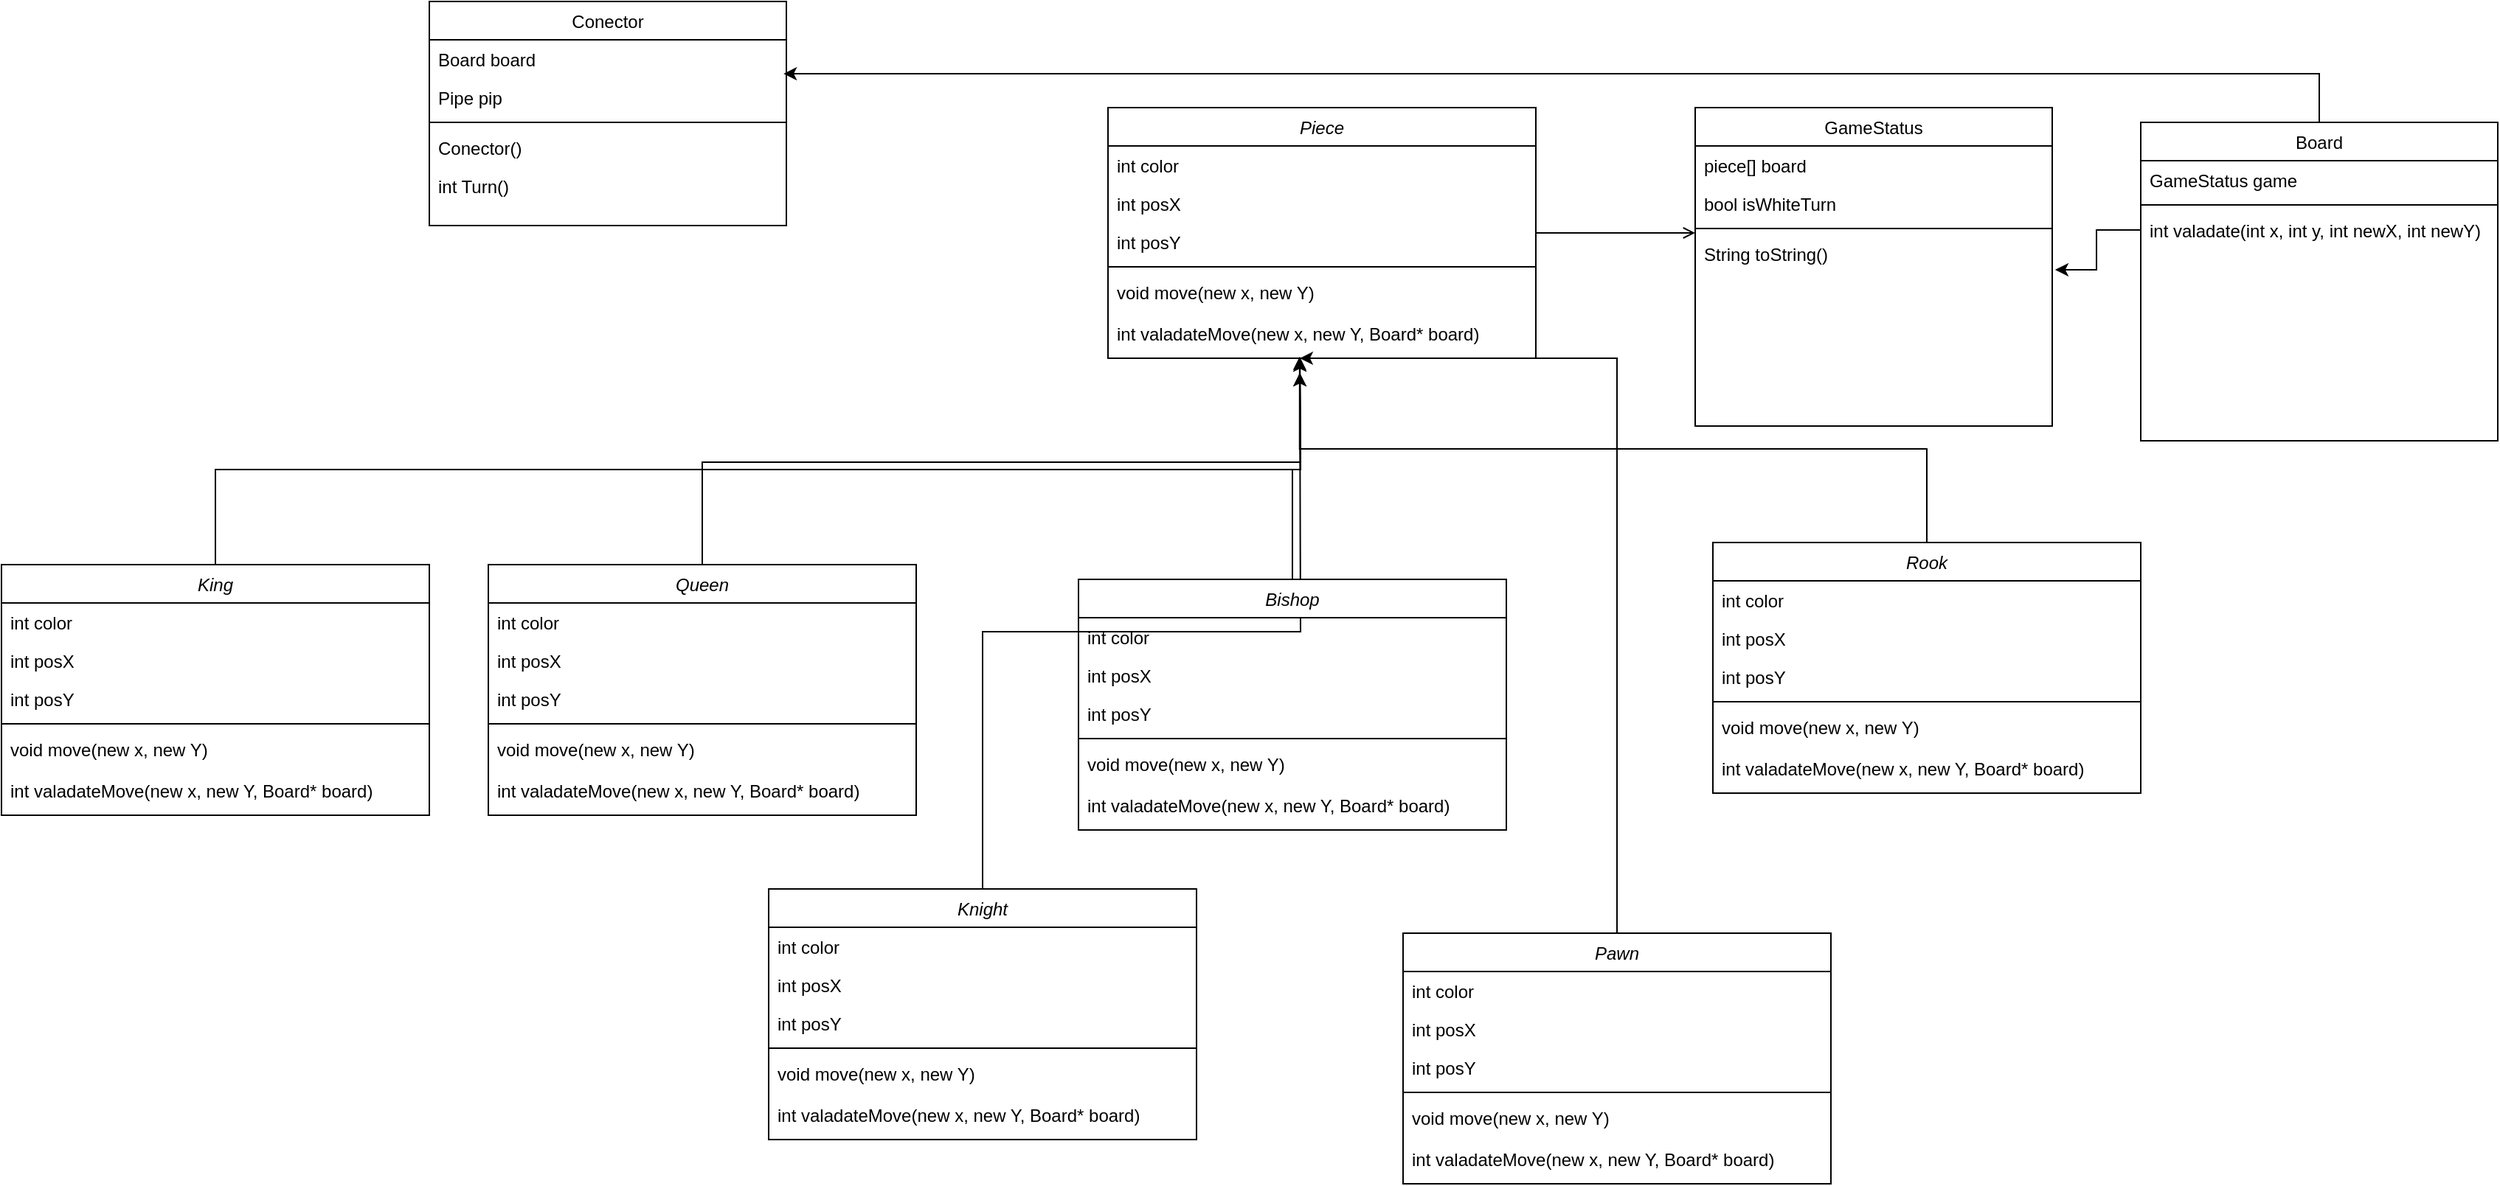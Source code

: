 <mxfile version="15.8.6" type="gitlab">
  <diagram id="C5RBs43oDa-KdzZeNtuy" name="Page-1">
    <mxGraphModel dx="2889" dy="1160" grid="1" gridSize="10" guides="1" tooltips="1" connect="1" arrows="1" fold="1" page="1" pageScale="1" pageWidth="827" pageHeight="1169" math="0" shadow="0">
      <root>
        <mxCell id="WIyWlLk6GJQsqaUBKTNV-0" />
        <mxCell id="WIyWlLk6GJQsqaUBKTNV-1" parent="WIyWlLk6GJQsqaUBKTNV-0" />
        <mxCell id="0hA-pXLVfhcG_vL5RcBJ-51" style="edgeStyle=orthogonalEdgeStyle;rounded=0;orthogonalLoop=1;jettySize=auto;html=1;exitX=0.5;exitY=0;exitDx=0;exitDy=0;entryX=0.448;entryY=1.067;entryDx=0;entryDy=0;entryPerimeter=0;" parent="WIyWlLk6GJQsqaUBKTNV-1" source="0hA-pXLVfhcG_vL5RcBJ-9" target="0hA-pXLVfhcG_vL5RcBJ-0" edge="1">
          <mxGeometry relative="1" as="geometry" />
        </mxCell>
        <mxCell id="zkfFHV4jXpPFQw0GAbJ--17" value="GameStatus" style="swimlane;fontStyle=0;align=center;verticalAlign=top;childLayout=stackLayout;horizontal=1;startSize=26;horizontalStack=0;resizeParent=1;resizeLast=0;collapsible=1;marginBottom=0;rounded=0;shadow=0;strokeWidth=1;" parent="WIyWlLk6GJQsqaUBKTNV-1" vertex="1">
          <mxGeometry x="508" y="120" width="242" height="216" as="geometry">
            <mxRectangle x="550" y="140" width="160" height="26" as="alternateBounds" />
          </mxGeometry>
        </mxCell>
        <mxCell id="zkfFHV4jXpPFQw0GAbJ--21" value="piece[] board" style="text;align=left;verticalAlign=top;spacingLeft=4;spacingRight=4;overflow=hidden;rotatable=0;points=[[0,0.5],[1,0.5]];portConstraint=eastwest;rounded=0;shadow=0;html=0;" parent="zkfFHV4jXpPFQw0GAbJ--17" vertex="1">
          <mxGeometry y="26" width="242" height="26" as="geometry" />
        </mxCell>
        <mxCell id="zkfFHV4jXpPFQw0GAbJ--22" value="bool isWhiteTurn" style="text;align=left;verticalAlign=top;spacingLeft=4;spacingRight=4;overflow=hidden;rotatable=0;points=[[0,0.5],[1,0.5]];portConstraint=eastwest;rounded=0;shadow=0;html=0;" parent="zkfFHV4jXpPFQw0GAbJ--17" vertex="1">
          <mxGeometry y="52" width="242" height="26" as="geometry" />
        </mxCell>
        <mxCell id="zkfFHV4jXpPFQw0GAbJ--23" value="" style="line;html=1;strokeWidth=1;align=left;verticalAlign=middle;spacingTop=-1;spacingLeft=3;spacingRight=3;rotatable=0;labelPosition=right;points=[];portConstraint=eastwest;" parent="zkfFHV4jXpPFQw0GAbJ--17" vertex="1">
          <mxGeometry y="78" width="242" height="8" as="geometry" />
        </mxCell>
        <mxCell id="zkfFHV4jXpPFQw0GAbJ--25" value="String toString()" style="text;align=left;verticalAlign=top;spacingLeft=4;spacingRight=4;overflow=hidden;rotatable=0;points=[[0,0.5],[1,0.5]];portConstraint=eastwest;" parent="zkfFHV4jXpPFQw0GAbJ--17" vertex="1">
          <mxGeometry y="86" width="242" height="26" as="geometry" />
        </mxCell>
        <mxCell id="zkfFHV4jXpPFQw0GAbJ--26" value="" style="endArrow=open;shadow=0;strokeWidth=1;rounded=0;endFill=1;edgeStyle=elbowEdgeStyle;elbow=vertical;" parent="WIyWlLk6GJQsqaUBKTNV-1" source="zkfFHV4jXpPFQw0GAbJ--0" target="zkfFHV4jXpPFQw0GAbJ--17" edge="1">
          <mxGeometry x="0.5" y="41" relative="1" as="geometry">
            <mxPoint x="380" y="192" as="sourcePoint" />
            <mxPoint x="540" y="192" as="targetPoint" />
            <mxPoint x="-40" y="32" as="offset" />
          </mxGeometry>
        </mxCell>
        <mxCell id="0hA-pXLVfhcG_vL5RcBJ-9" value="Pawn" style="swimlane;fontStyle=2;align=center;verticalAlign=top;childLayout=stackLayout;horizontal=1;startSize=26;horizontalStack=0;resizeParent=1;resizeLast=0;collapsible=1;marginBottom=0;rounded=0;shadow=0;strokeWidth=1;" parent="WIyWlLk6GJQsqaUBKTNV-1" vertex="1">
          <mxGeometry x="310" y="680" width="290" height="170" as="geometry">
            <mxRectangle x="230" y="140" width="160" height="26" as="alternateBounds" />
          </mxGeometry>
        </mxCell>
        <mxCell id="0hA-pXLVfhcG_vL5RcBJ-10" value="int color" style="text;align=left;verticalAlign=top;spacingLeft=4;spacingRight=4;overflow=hidden;rotatable=0;points=[[0,0.5],[1,0.5]];portConstraint=eastwest;" parent="0hA-pXLVfhcG_vL5RcBJ-9" vertex="1">
          <mxGeometry y="26" width="290" height="26" as="geometry" />
        </mxCell>
        <mxCell id="0hA-pXLVfhcG_vL5RcBJ-11" value="int posX" style="text;align=left;verticalAlign=top;spacingLeft=4;spacingRight=4;overflow=hidden;rotatable=0;points=[[0,0.5],[1,0.5]];portConstraint=eastwest;rounded=0;shadow=0;html=0;" parent="0hA-pXLVfhcG_vL5RcBJ-9" vertex="1">
          <mxGeometry y="52" width="290" height="26" as="geometry" />
        </mxCell>
        <mxCell id="0hA-pXLVfhcG_vL5RcBJ-12" value="int posY" style="text;align=left;verticalAlign=top;spacingLeft=4;spacingRight=4;overflow=hidden;rotatable=0;points=[[0,0.5],[1,0.5]];portConstraint=eastwest;rounded=0;shadow=0;html=0;" parent="0hA-pXLVfhcG_vL5RcBJ-9" vertex="1">
          <mxGeometry y="78" width="290" height="26" as="geometry" />
        </mxCell>
        <mxCell id="0hA-pXLVfhcG_vL5RcBJ-13" value="" style="line;html=1;strokeWidth=1;align=left;verticalAlign=middle;spacingTop=-1;spacingLeft=3;spacingRight=3;rotatable=0;labelPosition=right;points=[];portConstraint=eastwest;" parent="0hA-pXLVfhcG_vL5RcBJ-9" vertex="1">
          <mxGeometry y="104" width="290" height="8" as="geometry" />
        </mxCell>
        <mxCell id="0hA-pXLVfhcG_vL5RcBJ-14" value="void move(new x, new Y)" style="text;align=left;verticalAlign=top;spacingLeft=4;spacingRight=4;overflow=hidden;rotatable=0;points=[[0,0.5],[1,0.5]];portConstraint=eastwest;" parent="0hA-pXLVfhcG_vL5RcBJ-9" vertex="1">
          <mxGeometry y="112" width="290" height="26" as="geometry" />
        </mxCell>
        <mxCell id="gwPLxFGCS508eSDseJOT-11" value="int valadateMove(new x, new Y, Board* board)" style="text;strokeColor=none;fillColor=none;align=left;verticalAlign=middle;spacingLeft=4;spacingRight=4;overflow=hidden;points=[[0,0.5],[1,0.5]];portConstraint=eastwest;rotatable=0;" vertex="1" parent="0hA-pXLVfhcG_vL5RcBJ-9">
          <mxGeometry y="138" width="290" height="30" as="geometry" />
        </mxCell>
        <mxCell id="0hA-pXLVfhcG_vL5RcBJ-54" style="edgeStyle=orthogonalEdgeStyle;rounded=0;orthogonalLoop=1;jettySize=auto;html=1;exitX=0.5;exitY=0;exitDx=0;exitDy=0;" parent="WIyWlLk6GJQsqaUBKTNV-1" source="0hA-pXLVfhcG_vL5RcBJ-16" edge="1">
          <mxGeometry relative="1" as="geometry">
            <mxPoint x="240" y="300" as="targetPoint" />
          </mxGeometry>
        </mxCell>
        <mxCell id="0hA-pXLVfhcG_vL5RcBJ-16" value="Knight" style="swimlane;fontStyle=2;align=center;verticalAlign=top;childLayout=stackLayout;horizontal=1;startSize=26;horizontalStack=0;resizeParent=1;resizeLast=0;collapsible=1;marginBottom=0;rounded=0;shadow=0;strokeWidth=1;" parent="WIyWlLk6GJQsqaUBKTNV-1" vertex="1">
          <mxGeometry x="-120" y="650" width="290" height="170" as="geometry">
            <mxRectangle x="230" y="140" width="160" height="26" as="alternateBounds" />
          </mxGeometry>
        </mxCell>
        <mxCell id="0hA-pXLVfhcG_vL5RcBJ-17" value="int color" style="text;align=left;verticalAlign=top;spacingLeft=4;spacingRight=4;overflow=hidden;rotatable=0;points=[[0,0.5],[1,0.5]];portConstraint=eastwest;" parent="0hA-pXLVfhcG_vL5RcBJ-16" vertex="1">
          <mxGeometry y="26" width="290" height="26" as="geometry" />
        </mxCell>
        <mxCell id="0hA-pXLVfhcG_vL5RcBJ-18" value="int posX" style="text;align=left;verticalAlign=top;spacingLeft=4;spacingRight=4;overflow=hidden;rotatable=0;points=[[0,0.5],[1,0.5]];portConstraint=eastwest;rounded=0;shadow=0;html=0;" parent="0hA-pXLVfhcG_vL5RcBJ-16" vertex="1">
          <mxGeometry y="52" width="290" height="26" as="geometry" />
        </mxCell>
        <mxCell id="0hA-pXLVfhcG_vL5RcBJ-19" value="int posY" style="text;align=left;verticalAlign=top;spacingLeft=4;spacingRight=4;overflow=hidden;rotatable=0;points=[[0,0.5],[1,0.5]];portConstraint=eastwest;rounded=0;shadow=0;html=0;" parent="0hA-pXLVfhcG_vL5RcBJ-16" vertex="1">
          <mxGeometry y="78" width="290" height="26" as="geometry" />
        </mxCell>
        <mxCell id="0hA-pXLVfhcG_vL5RcBJ-20" value="" style="line;html=1;strokeWidth=1;align=left;verticalAlign=middle;spacingTop=-1;spacingLeft=3;spacingRight=3;rotatable=0;labelPosition=right;points=[];portConstraint=eastwest;" parent="0hA-pXLVfhcG_vL5RcBJ-16" vertex="1">
          <mxGeometry y="104" width="290" height="8" as="geometry" />
        </mxCell>
        <mxCell id="0hA-pXLVfhcG_vL5RcBJ-21" value="void move(new x, new Y)" style="text;align=left;verticalAlign=top;spacingLeft=4;spacingRight=4;overflow=hidden;rotatable=0;points=[[0,0.5],[1,0.5]];portConstraint=eastwest;" parent="0hA-pXLVfhcG_vL5RcBJ-16" vertex="1">
          <mxGeometry y="112" width="290" height="26" as="geometry" />
        </mxCell>
        <mxCell id="0hA-pXLVfhcG_vL5RcBJ-22" value="int valadateMove(new x, new Y, Board* board)" style="text;strokeColor=none;fillColor=none;align=left;verticalAlign=middle;spacingLeft=4;spacingRight=4;overflow=hidden;points=[[0,0.5],[1,0.5]];portConstraint=eastwest;rotatable=0;" parent="0hA-pXLVfhcG_vL5RcBJ-16" vertex="1">
          <mxGeometry y="138" width="290" height="30" as="geometry" />
        </mxCell>
        <mxCell id="0hA-pXLVfhcG_vL5RcBJ-56" style="edgeStyle=orthogonalEdgeStyle;rounded=0;orthogonalLoop=1;jettySize=auto;html=1;exitX=0.5;exitY=0;exitDx=0;exitDy=0;" parent="WIyWlLk6GJQsqaUBKTNV-1" source="0hA-pXLVfhcG_vL5RcBJ-23" edge="1">
          <mxGeometry relative="1" as="geometry">
            <mxPoint x="240" y="300" as="targetPoint" />
          </mxGeometry>
        </mxCell>
        <mxCell id="0hA-pXLVfhcG_vL5RcBJ-23" value="King" style="swimlane;fontStyle=2;align=center;verticalAlign=top;childLayout=stackLayout;horizontal=1;startSize=26;horizontalStack=0;resizeParent=1;resizeLast=0;collapsible=1;marginBottom=0;rounded=0;shadow=0;strokeWidth=1;" parent="WIyWlLk6GJQsqaUBKTNV-1" vertex="1">
          <mxGeometry x="-640" y="430" width="290" height="170" as="geometry">
            <mxRectangle x="230" y="140" width="160" height="26" as="alternateBounds" />
          </mxGeometry>
        </mxCell>
        <mxCell id="0hA-pXLVfhcG_vL5RcBJ-24" value="int color" style="text;align=left;verticalAlign=top;spacingLeft=4;spacingRight=4;overflow=hidden;rotatable=0;points=[[0,0.5],[1,0.5]];portConstraint=eastwest;" parent="0hA-pXLVfhcG_vL5RcBJ-23" vertex="1">
          <mxGeometry y="26" width="290" height="26" as="geometry" />
        </mxCell>
        <mxCell id="0hA-pXLVfhcG_vL5RcBJ-25" value="int posX" style="text;align=left;verticalAlign=top;spacingLeft=4;spacingRight=4;overflow=hidden;rotatable=0;points=[[0,0.5],[1,0.5]];portConstraint=eastwest;rounded=0;shadow=0;html=0;" parent="0hA-pXLVfhcG_vL5RcBJ-23" vertex="1">
          <mxGeometry y="52" width="290" height="26" as="geometry" />
        </mxCell>
        <mxCell id="0hA-pXLVfhcG_vL5RcBJ-26" value="int posY" style="text;align=left;verticalAlign=top;spacingLeft=4;spacingRight=4;overflow=hidden;rotatable=0;points=[[0,0.5],[1,0.5]];portConstraint=eastwest;rounded=0;shadow=0;html=0;" parent="0hA-pXLVfhcG_vL5RcBJ-23" vertex="1">
          <mxGeometry y="78" width="290" height="26" as="geometry" />
        </mxCell>
        <mxCell id="0hA-pXLVfhcG_vL5RcBJ-27" value="" style="line;html=1;strokeWidth=1;align=left;verticalAlign=middle;spacingTop=-1;spacingLeft=3;spacingRight=3;rotatable=0;labelPosition=right;points=[];portConstraint=eastwest;" parent="0hA-pXLVfhcG_vL5RcBJ-23" vertex="1">
          <mxGeometry y="104" width="290" height="8" as="geometry" />
        </mxCell>
        <mxCell id="0hA-pXLVfhcG_vL5RcBJ-28" value="void move(new x, new Y)" style="text;align=left;verticalAlign=top;spacingLeft=4;spacingRight=4;overflow=hidden;rotatable=0;points=[[0,0.5],[1,0.5]];portConstraint=eastwest;" parent="0hA-pXLVfhcG_vL5RcBJ-23" vertex="1">
          <mxGeometry y="112" width="290" height="26" as="geometry" />
        </mxCell>
        <mxCell id="0hA-pXLVfhcG_vL5RcBJ-29" value="int valadateMove(new x, new Y, Board* board)" style="text;strokeColor=none;fillColor=none;align=left;verticalAlign=middle;spacingLeft=4;spacingRight=4;overflow=hidden;points=[[0,0.5],[1,0.5]];portConstraint=eastwest;rotatable=0;" parent="0hA-pXLVfhcG_vL5RcBJ-23" vertex="1">
          <mxGeometry y="138" width="290" height="30" as="geometry" />
        </mxCell>
        <mxCell id="0hA-pXLVfhcG_vL5RcBJ-55" style="edgeStyle=orthogonalEdgeStyle;rounded=0;orthogonalLoop=1;jettySize=auto;html=1;exitX=0.5;exitY=0;exitDx=0;exitDy=0;" parent="WIyWlLk6GJQsqaUBKTNV-1" source="0hA-pXLVfhcG_vL5RcBJ-30" edge="1">
          <mxGeometry relative="1" as="geometry">
            <mxPoint x="240" y="290" as="targetPoint" />
          </mxGeometry>
        </mxCell>
        <mxCell id="0hA-pXLVfhcG_vL5RcBJ-30" value="Queen" style="swimlane;fontStyle=2;align=center;verticalAlign=top;childLayout=stackLayout;horizontal=1;startSize=26;horizontalStack=0;resizeParent=1;resizeLast=0;collapsible=1;marginBottom=0;rounded=0;shadow=0;strokeWidth=1;" parent="WIyWlLk6GJQsqaUBKTNV-1" vertex="1">
          <mxGeometry x="-310" y="430" width="290" height="170" as="geometry">
            <mxRectangle x="230" y="140" width="160" height="26" as="alternateBounds" />
          </mxGeometry>
        </mxCell>
        <mxCell id="0hA-pXLVfhcG_vL5RcBJ-31" value="int color" style="text;align=left;verticalAlign=top;spacingLeft=4;spacingRight=4;overflow=hidden;rotatable=0;points=[[0,0.5],[1,0.5]];portConstraint=eastwest;" parent="0hA-pXLVfhcG_vL5RcBJ-30" vertex="1">
          <mxGeometry y="26" width="290" height="26" as="geometry" />
        </mxCell>
        <mxCell id="0hA-pXLVfhcG_vL5RcBJ-32" value="int posX" style="text;align=left;verticalAlign=top;spacingLeft=4;spacingRight=4;overflow=hidden;rotatable=0;points=[[0,0.5],[1,0.5]];portConstraint=eastwest;rounded=0;shadow=0;html=0;" parent="0hA-pXLVfhcG_vL5RcBJ-30" vertex="1">
          <mxGeometry y="52" width="290" height="26" as="geometry" />
        </mxCell>
        <mxCell id="0hA-pXLVfhcG_vL5RcBJ-33" value="int posY" style="text;align=left;verticalAlign=top;spacingLeft=4;spacingRight=4;overflow=hidden;rotatable=0;points=[[0,0.5],[1,0.5]];portConstraint=eastwest;rounded=0;shadow=0;html=0;" parent="0hA-pXLVfhcG_vL5RcBJ-30" vertex="1">
          <mxGeometry y="78" width="290" height="26" as="geometry" />
        </mxCell>
        <mxCell id="0hA-pXLVfhcG_vL5RcBJ-34" value="" style="line;html=1;strokeWidth=1;align=left;verticalAlign=middle;spacingTop=-1;spacingLeft=3;spacingRight=3;rotatable=0;labelPosition=right;points=[];portConstraint=eastwest;" parent="0hA-pXLVfhcG_vL5RcBJ-30" vertex="1">
          <mxGeometry y="104" width="290" height="8" as="geometry" />
        </mxCell>
        <mxCell id="0hA-pXLVfhcG_vL5RcBJ-35" value="void move(new x, new Y)" style="text;align=left;verticalAlign=top;spacingLeft=4;spacingRight=4;overflow=hidden;rotatable=0;points=[[0,0.5],[1,0.5]];portConstraint=eastwest;" parent="0hA-pXLVfhcG_vL5RcBJ-30" vertex="1">
          <mxGeometry y="112" width="290" height="26" as="geometry" />
        </mxCell>
        <mxCell id="0hA-pXLVfhcG_vL5RcBJ-36" value="int valadateMove(new x, new Y, Board* board)" style="text;strokeColor=none;fillColor=none;align=left;verticalAlign=middle;spacingLeft=4;spacingRight=4;overflow=hidden;points=[[0,0.5],[1,0.5]];portConstraint=eastwest;rotatable=0;" parent="0hA-pXLVfhcG_vL5RcBJ-30" vertex="1">
          <mxGeometry y="138" width="290" height="30" as="geometry" />
        </mxCell>
        <mxCell id="0hA-pXLVfhcG_vL5RcBJ-53" style="edgeStyle=orthogonalEdgeStyle;rounded=0;orthogonalLoop=1;jettySize=auto;html=1;exitX=0.5;exitY=0;exitDx=0;exitDy=0;" parent="WIyWlLk6GJQsqaUBKTNV-1" source="0hA-pXLVfhcG_vL5RcBJ-37" edge="1">
          <mxGeometry relative="1" as="geometry">
            <mxPoint x="240" y="290" as="targetPoint" />
          </mxGeometry>
        </mxCell>
        <mxCell id="0hA-pXLVfhcG_vL5RcBJ-37" value="Bishop" style="swimlane;fontStyle=2;align=center;verticalAlign=top;childLayout=stackLayout;horizontal=1;startSize=26;horizontalStack=0;resizeParent=1;resizeLast=0;collapsible=1;marginBottom=0;rounded=0;shadow=0;strokeWidth=1;" parent="WIyWlLk6GJQsqaUBKTNV-1" vertex="1">
          <mxGeometry x="90" y="440" width="290" height="170" as="geometry">
            <mxRectangle x="230" y="140" width="160" height="26" as="alternateBounds" />
          </mxGeometry>
        </mxCell>
        <mxCell id="0hA-pXLVfhcG_vL5RcBJ-38" value="int color" style="text;align=left;verticalAlign=top;spacingLeft=4;spacingRight=4;overflow=hidden;rotatable=0;points=[[0,0.5],[1,0.5]];portConstraint=eastwest;" parent="0hA-pXLVfhcG_vL5RcBJ-37" vertex="1">
          <mxGeometry y="26" width="290" height="26" as="geometry" />
        </mxCell>
        <mxCell id="0hA-pXLVfhcG_vL5RcBJ-39" value="int posX" style="text;align=left;verticalAlign=top;spacingLeft=4;spacingRight=4;overflow=hidden;rotatable=0;points=[[0,0.5],[1,0.5]];portConstraint=eastwest;rounded=0;shadow=0;html=0;" parent="0hA-pXLVfhcG_vL5RcBJ-37" vertex="1">
          <mxGeometry y="52" width="290" height="26" as="geometry" />
        </mxCell>
        <mxCell id="0hA-pXLVfhcG_vL5RcBJ-40" value="int posY" style="text;align=left;verticalAlign=top;spacingLeft=4;spacingRight=4;overflow=hidden;rotatable=0;points=[[0,0.5],[1,0.5]];portConstraint=eastwest;rounded=0;shadow=0;html=0;" parent="0hA-pXLVfhcG_vL5RcBJ-37" vertex="1">
          <mxGeometry y="78" width="290" height="26" as="geometry" />
        </mxCell>
        <mxCell id="0hA-pXLVfhcG_vL5RcBJ-41" value="" style="line;html=1;strokeWidth=1;align=left;verticalAlign=middle;spacingTop=-1;spacingLeft=3;spacingRight=3;rotatable=0;labelPosition=right;points=[];portConstraint=eastwest;" parent="0hA-pXLVfhcG_vL5RcBJ-37" vertex="1">
          <mxGeometry y="104" width="290" height="8" as="geometry" />
        </mxCell>
        <mxCell id="0hA-pXLVfhcG_vL5RcBJ-42" value="void move(new x, new Y)" style="text;align=left;verticalAlign=top;spacingLeft=4;spacingRight=4;overflow=hidden;rotatable=0;points=[[0,0.5],[1,0.5]];portConstraint=eastwest;" parent="0hA-pXLVfhcG_vL5RcBJ-37" vertex="1">
          <mxGeometry y="112" width="290" height="26" as="geometry" />
        </mxCell>
        <mxCell id="gwPLxFGCS508eSDseJOT-9" value="int valadateMove(new x, new Y, Board* board)" style="text;strokeColor=none;fillColor=none;align=left;verticalAlign=middle;spacingLeft=4;spacingRight=4;overflow=hidden;points=[[0,0.5],[1,0.5]];portConstraint=eastwest;rotatable=0;" vertex="1" parent="0hA-pXLVfhcG_vL5RcBJ-37">
          <mxGeometry y="138" width="290" height="30" as="geometry" />
        </mxCell>
        <mxCell id="0hA-pXLVfhcG_vL5RcBJ-52" style="edgeStyle=orthogonalEdgeStyle;rounded=0;orthogonalLoop=1;jettySize=auto;html=1;exitX=0.5;exitY=0;exitDx=0;exitDy=0;entryX=0.448;entryY=1.028;entryDx=0;entryDy=0;entryPerimeter=0;" parent="WIyWlLk6GJQsqaUBKTNV-1" source="0hA-pXLVfhcG_vL5RcBJ-44" target="0hA-pXLVfhcG_vL5RcBJ-0" edge="1">
          <mxGeometry relative="1" as="geometry" />
        </mxCell>
        <mxCell id="0hA-pXLVfhcG_vL5RcBJ-44" value="Rook" style="swimlane;fontStyle=2;align=center;verticalAlign=top;childLayout=stackLayout;horizontal=1;startSize=26;horizontalStack=0;resizeParent=1;resizeLast=0;collapsible=1;marginBottom=0;rounded=0;shadow=0;strokeWidth=1;" parent="WIyWlLk6GJQsqaUBKTNV-1" vertex="1">
          <mxGeometry x="520" y="415" width="290" height="170" as="geometry">
            <mxRectangle x="230" y="140" width="160" height="26" as="alternateBounds" />
          </mxGeometry>
        </mxCell>
        <mxCell id="0hA-pXLVfhcG_vL5RcBJ-45" value="int color" style="text;align=left;verticalAlign=top;spacingLeft=4;spacingRight=4;overflow=hidden;rotatable=0;points=[[0,0.5],[1,0.5]];portConstraint=eastwest;" parent="0hA-pXLVfhcG_vL5RcBJ-44" vertex="1">
          <mxGeometry y="26" width="290" height="26" as="geometry" />
        </mxCell>
        <mxCell id="0hA-pXLVfhcG_vL5RcBJ-46" value="int posX" style="text;align=left;verticalAlign=top;spacingLeft=4;spacingRight=4;overflow=hidden;rotatable=0;points=[[0,0.5],[1,0.5]];portConstraint=eastwest;rounded=0;shadow=0;html=0;" parent="0hA-pXLVfhcG_vL5RcBJ-44" vertex="1">
          <mxGeometry y="52" width="290" height="26" as="geometry" />
        </mxCell>
        <mxCell id="0hA-pXLVfhcG_vL5RcBJ-47" value="int posY" style="text;align=left;verticalAlign=top;spacingLeft=4;spacingRight=4;overflow=hidden;rotatable=0;points=[[0,0.5],[1,0.5]];portConstraint=eastwest;rounded=0;shadow=0;html=0;" parent="0hA-pXLVfhcG_vL5RcBJ-44" vertex="1">
          <mxGeometry y="78" width="290" height="26" as="geometry" />
        </mxCell>
        <mxCell id="0hA-pXLVfhcG_vL5RcBJ-48" value="" style="line;html=1;strokeWidth=1;align=left;verticalAlign=middle;spacingTop=-1;spacingLeft=3;spacingRight=3;rotatable=0;labelPosition=right;points=[];portConstraint=eastwest;" parent="0hA-pXLVfhcG_vL5RcBJ-44" vertex="1">
          <mxGeometry y="104" width="290" height="8" as="geometry" />
        </mxCell>
        <mxCell id="0hA-pXLVfhcG_vL5RcBJ-49" value="void move(new x, new Y)" style="text;align=left;verticalAlign=top;spacingLeft=4;spacingRight=4;overflow=hidden;rotatable=0;points=[[0,0.5],[1,0.5]];portConstraint=eastwest;" parent="0hA-pXLVfhcG_vL5RcBJ-44" vertex="1">
          <mxGeometry y="112" width="290" height="26" as="geometry" />
        </mxCell>
        <mxCell id="gwPLxFGCS508eSDseJOT-10" value="int valadateMove(new x, new Y, Board* board)" style="text;strokeColor=none;fillColor=none;align=left;verticalAlign=middle;spacingLeft=4;spacingRight=4;overflow=hidden;points=[[0,0.5],[1,0.5]];portConstraint=eastwest;rotatable=0;" vertex="1" parent="0hA-pXLVfhcG_vL5RcBJ-44">
          <mxGeometry y="138" width="290" height="30" as="geometry" />
        </mxCell>
        <mxCell id="0hA-pXLVfhcG_vL5RcBJ-62" value="Conector" style="swimlane;fontStyle=0;align=center;verticalAlign=top;childLayout=stackLayout;horizontal=1;startSize=26;horizontalStack=0;resizeParent=1;resizeLast=0;collapsible=1;marginBottom=0;rounded=0;shadow=0;strokeWidth=1;" parent="WIyWlLk6GJQsqaUBKTNV-1" vertex="1">
          <mxGeometry x="-350" y="48" width="242" height="152" as="geometry">
            <mxRectangle x="550" y="140" width="160" height="26" as="alternateBounds" />
          </mxGeometry>
        </mxCell>
        <mxCell id="0hA-pXLVfhcG_vL5RcBJ-63" value="Board board" style="text;align=left;verticalAlign=top;spacingLeft=4;spacingRight=4;overflow=hidden;rotatable=0;points=[[0,0.5],[1,0.5]];portConstraint=eastwest;rounded=0;shadow=0;html=0;" parent="0hA-pXLVfhcG_vL5RcBJ-62" vertex="1">
          <mxGeometry y="26" width="242" height="26" as="geometry" />
        </mxCell>
        <mxCell id="0hA-pXLVfhcG_vL5RcBJ-64" value="Pipe pip" style="text;align=left;verticalAlign=top;spacingLeft=4;spacingRight=4;overflow=hidden;rotatable=0;points=[[0,0.5],[1,0.5]];portConstraint=eastwest;rounded=0;shadow=0;html=0;" parent="0hA-pXLVfhcG_vL5RcBJ-62" vertex="1">
          <mxGeometry y="52" width="242" height="26" as="geometry" />
        </mxCell>
        <mxCell id="0hA-pXLVfhcG_vL5RcBJ-65" value="" style="line;html=1;strokeWidth=1;align=left;verticalAlign=middle;spacingTop=-1;spacingLeft=3;spacingRight=3;rotatable=0;labelPosition=right;points=[];portConstraint=eastwest;" parent="0hA-pXLVfhcG_vL5RcBJ-62" vertex="1">
          <mxGeometry y="78" width="242" height="8" as="geometry" />
        </mxCell>
        <mxCell id="0hA-pXLVfhcG_vL5RcBJ-66" value="Conector()" style="text;align=left;verticalAlign=top;spacingLeft=4;spacingRight=4;overflow=hidden;rotatable=0;points=[[0,0.5],[1,0.5]];portConstraint=eastwest;" parent="0hA-pXLVfhcG_vL5RcBJ-62" vertex="1">
          <mxGeometry y="86" width="242" height="26" as="geometry" />
        </mxCell>
        <mxCell id="0hA-pXLVfhcG_vL5RcBJ-67" value="int Turn()" style="text;align=left;verticalAlign=top;spacingLeft=4;spacingRight=4;overflow=hidden;rotatable=0;points=[[0,0.5],[1,0.5]];portConstraint=eastwest;" parent="0hA-pXLVfhcG_vL5RcBJ-62" vertex="1">
          <mxGeometry y="112" width="242" height="26" as="geometry" />
        </mxCell>
        <mxCell id="zkfFHV4jXpPFQw0GAbJ--0" value="Piece" style="swimlane;fontStyle=2;align=center;verticalAlign=top;childLayout=stackLayout;horizontal=1;startSize=26;horizontalStack=0;resizeParent=1;resizeLast=0;collapsible=1;marginBottom=0;rounded=0;shadow=0;strokeWidth=1;" parent="WIyWlLk6GJQsqaUBKTNV-1" vertex="1">
          <mxGeometry x="110" y="120" width="290" height="170" as="geometry">
            <mxRectangle x="230" y="140" width="160" height="26" as="alternateBounds" />
          </mxGeometry>
        </mxCell>
        <mxCell id="zkfFHV4jXpPFQw0GAbJ--1" value="int color" style="text;align=left;verticalAlign=top;spacingLeft=4;spacingRight=4;overflow=hidden;rotatable=0;points=[[0,0.5],[1,0.5]];portConstraint=eastwest;" parent="zkfFHV4jXpPFQw0GAbJ--0" vertex="1">
          <mxGeometry y="26" width="290" height="26" as="geometry" />
        </mxCell>
        <mxCell id="zkfFHV4jXpPFQw0GAbJ--2" value="int posX" style="text;align=left;verticalAlign=top;spacingLeft=4;spacingRight=4;overflow=hidden;rotatable=0;points=[[0,0.5],[1,0.5]];portConstraint=eastwest;rounded=0;shadow=0;html=0;" parent="zkfFHV4jXpPFQw0GAbJ--0" vertex="1">
          <mxGeometry y="52" width="290" height="26" as="geometry" />
        </mxCell>
        <mxCell id="zkfFHV4jXpPFQw0GAbJ--3" value="int posY" style="text;align=left;verticalAlign=top;spacingLeft=4;spacingRight=4;overflow=hidden;rotatable=0;points=[[0,0.5],[1,0.5]];portConstraint=eastwest;rounded=0;shadow=0;html=0;" parent="zkfFHV4jXpPFQw0GAbJ--0" vertex="1">
          <mxGeometry y="78" width="290" height="26" as="geometry" />
        </mxCell>
        <mxCell id="zkfFHV4jXpPFQw0GAbJ--4" value="" style="line;html=1;strokeWidth=1;align=left;verticalAlign=middle;spacingTop=-1;spacingLeft=3;spacingRight=3;rotatable=0;labelPosition=right;points=[];portConstraint=eastwest;" parent="zkfFHV4jXpPFQw0GAbJ--0" vertex="1">
          <mxGeometry y="104" width="290" height="8" as="geometry" />
        </mxCell>
        <mxCell id="zkfFHV4jXpPFQw0GAbJ--5" value="void move(new x, new Y)" style="text;align=left;verticalAlign=top;spacingLeft=4;spacingRight=4;overflow=hidden;rotatable=0;points=[[0,0.5],[1,0.5]];portConstraint=eastwest;" parent="zkfFHV4jXpPFQw0GAbJ--0" vertex="1">
          <mxGeometry y="112" width="290" height="26" as="geometry" />
        </mxCell>
        <mxCell id="0hA-pXLVfhcG_vL5RcBJ-0" value="int valadateMove(new x, new Y, Board* board)" style="text;strokeColor=none;fillColor=none;align=left;verticalAlign=middle;spacingLeft=4;spacingRight=4;overflow=hidden;points=[[0,0.5],[1,0.5]];portConstraint=eastwest;rotatable=0;" parent="zkfFHV4jXpPFQw0GAbJ--0" vertex="1">
          <mxGeometry y="138" width="290" height="30" as="geometry" />
        </mxCell>
        <mxCell id="gwPLxFGCS508eSDseJOT-8" style="edgeStyle=orthogonalEdgeStyle;rounded=0;orthogonalLoop=1;jettySize=auto;html=1;exitX=0.5;exitY=0;exitDx=0;exitDy=0;entryX=0.992;entryY=-0.115;entryDx=0;entryDy=0;entryPerimeter=0;" edge="1" parent="WIyWlLk6GJQsqaUBKTNV-1" source="gwPLxFGCS508eSDseJOT-0" target="0hA-pXLVfhcG_vL5RcBJ-64">
          <mxGeometry relative="1" as="geometry">
            <mxPoint x="-80" y="80" as="targetPoint" />
          </mxGeometry>
        </mxCell>
        <mxCell id="gwPLxFGCS508eSDseJOT-0" value="Board" style="swimlane;fontStyle=0;align=center;verticalAlign=top;childLayout=stackLayout;horizontal=1;startSize=26;horizontalStack=0;resizeParent=1;resizeLast=0;collapsible=1;marginBottom=0;rounded=0;shadow=0;strokeWidth=1;" vertex="1" parent="WIyWlLk6GJQsqaUBKTNV-1">
          <mxGeometry x="810" y="130" width="242" height="216" as="geometry">
            <mxRectangle x="550" y="140" width="160" height="26" as="alternateBounds" />
          </mxGeometry>
        </mxCell>
        <mxCell id="gwPLxFGCS508eSDseJOT-2" value="GameStatus game" style="text;align=left;verticalAlign=top;spacingLeft=4;spacingRight=4;overflow=hidden;rotatable=0;points=[[0,0.5],[1,0.5]];portConstraint=eastwest;rounded=0;shadow=0;html=0;" vertex="1" parent="gwPLxFGCS508eSDseJOT-0">
          <mxGeometry y="26" width="242" height="26" as="geometry" />
        </mxCell>
        <mxCell id="gwPLxFGCS508eSDseJOT-3" value="" style="line;html=1;strokeWidth=1;align=left;verticalAlign=middle;spacingTop=-1;spacingLeft=3;spacingRight=3;rotatable=0;labelPosition=right;points=[];portConstraint=eastwest;" vertex="1" parent="gwPLxFGCS508eSDseJOT-0">
          <mxGeometry y="52" width="242" height="8" as="geometry" />
        </mxCell>
        <mxCell id="gwPLxFGCS508eSDseJOT-4" value="int valadate(int x, int y, int newX, int newY)" style="text;align=left;verticalAlign=top;spacingLeft=4;spacingRight=4;overflow=hidden;rotatable=0;points=[[0,0.5],[1,0.5]];portConstraint=eastwest;" vertex="1" parent="gwPLxFGCS508eSDseJOT-0">
          <mxGeometry y="60" width="242" height="26" as="geometry" />
        </mxCell>
        <mxCell id="gwPLxFGCS508eSDseJOT-7" style="edgeStyle=orthogonalEdgeStyle;rounded=0;orthogonalLoop=1;jettySize=auto;html=1;entryX=1.008;entryY=0.923;entryDx=0;entryDy=0;entryPerimeter=0;" edge="1" parent="WIyWlLk6GJQsqaUBKTNV-1" source="gwPLxFGCS508eSDseJOT-4" target="zkfFHV4jXpPFQw0GAbJ--25">
          <mxGeometry relative="1" as="geometry" />
        </mxCell>
      </root>
    </mxGraphModel>
  </diagram>
</mxfile>

